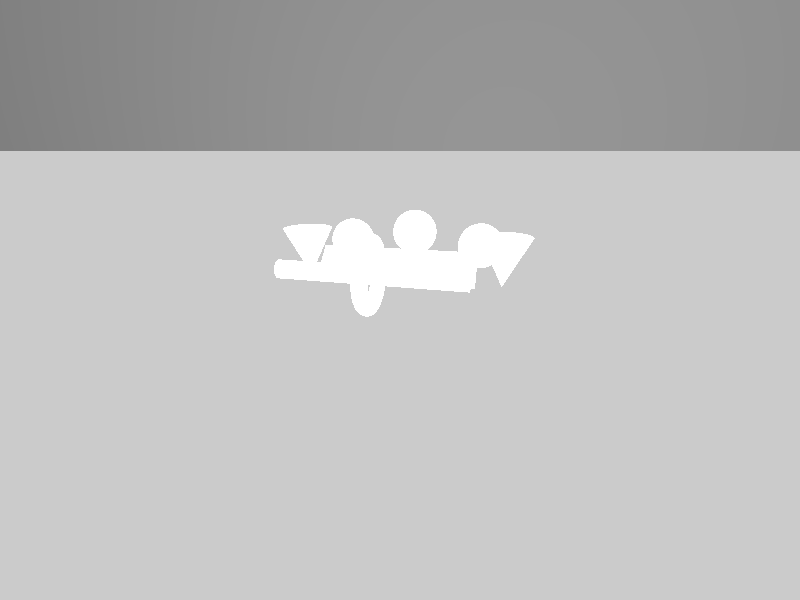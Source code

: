 // Persistence Of Vision raytracer version 3.5 sample file.
//
// -w320 -h240
// -w800 -h600 +a0.3

#include "colors.inc"
#include "woods.inc"

global_settings {max_trace_level 5}

#declare IOR = 1.45;
#declare Fade_Distance = 2;
#declare Fade_Power = 3;

#declare Texture01 = texture {
   pigment {
     color rgbf <1, 1, 1, 1>
   }
   finish {
      diffuse 0.000001
      metallic on
      ambient 0
      reflection 0.05
      specular 1
      roughness 0.001
      irid {
         0.65             // contribution to overall color
         thickness 0.8    // affects frequency, or "busy-ness"
         turbulence 0.1   // Variance in film thickness
      }
   }
}

#declare Interior01 =
   interior {
      fade_distance Fade_Distance
      fade_power Fade_Power
      ior IOR
      caustics 1.0
   }


#declare Texture02a = texture {
    T_Wood1
    scale 2
    rotate x*90
    translate x*5
    finish {
        ambient 0.4
    }
}
#declare Texture02 = texture {
   pigment {
     color rgb<0.800, 0.800, 0.800>
   }
   finish {
     brilliance 0.5
     metallic on
     diffuse 0.200
     ambient 0.000
     specular 0.300
     roughness 0.02
   }

}

#declare Texture03 = texture { Texture01 }

camera {  //  Camera StdCam
  angle 90
  location  <3.50, -15.00, 3.00>
  direction <0.0,     0.0,  1.6542>
  sky       <0.0,     0.0,  1.0>  // Use right handed-system!
  up        <0.0,     0.0,  1.0>  // Where Z is up
  right     <1.3333,  0.0,  0.0>
  look_at   <0.000, 0.000, -2.7500>
}

#declare Intensity = 20;
#declare L_Fade_Distance = 20;
#declare L_Fade_Power = 2;
#declare ALL = 8;
#declare ALW = 8;
#declare ALR = 6;

#declare Area_Light=off;

light_source {   // Light1
  <-0.2, 100, 65>
  color Cyan * Intensity
#if(Area_Light)
  area_light x*ALL, z*ALW, ALR, ALR
  adaptive 1
  jitter
#end
  fade_distance L_Fade_Distance
  fade_power L_Fade_Power
}

light_source {   // Light1
  <0,  95, 65>
  color Yellow * Intensity
#if(Area_Light)
  area_light x*ALL, z*ALW, ALR, ALR
  adaptive 1
  jitter
#end
  fade_distance L_Fade_Distance
  fade_power L_Fade_Power
}

light_source {   // Light1
  <0.2,  90, 65>
  color Magenta * Intensity
#if(Area_Light)
  area_light x*ALL, z*ALW, ALR, ALR
  adaptive 1
#end
  jitter
  fade_distance L_Fade_Distance
  fade_power L_Fade_Power
}

sky_sphere {
    pigment {
        gradient y
        color_map {
           [0.0 color Gray10]
           [1.0 color Gray30]
        }
    }
}

union {
  cylinder {   <-3,0,0>, <3,0,0>, 0.3 }
  torus { 1.0, 0.25
    rotate z*90
    }
  texture {Texture01}
  interior {Interior01}
  translate  <0.0, -4.0, -0.5>
}

box { <-1, -1, -1>, <1, 1, 1>
  texture {Texture01}
  interior {Interior01}

  scale <3.0, 0.5, 0.5>
  translate  -1.75*z
  rotate x*45
  translate  -1.5*y
}

sphere { <0,0,0>,1
  texture {Texture03}
  interior {Interior01}
  translate <3, 3, -1>
}
sphere { <0,0,0>,1
  texture {Texture03}
  interior {Interior01}

  translate  <0,3.0, -0.5>
}
sphere { <0,0,0>,1
  texture {Texture03}
  interior {Interior01}
  translate  <-3.0, 3.0, -1>
}
cone { 0, 1, -2*z, 0
  texture {Texture03}
  interior {Interior01}
  translate  <-4.0, 0.3, 0>
}
cone { 0, 1, -2*z, 0
  texture {Texture03}
  interior {Interior01}
  translate  <4.0, 0.3, 0>
}

plane { z, -2
    hollow on
    pigment { Gray60 }
}
